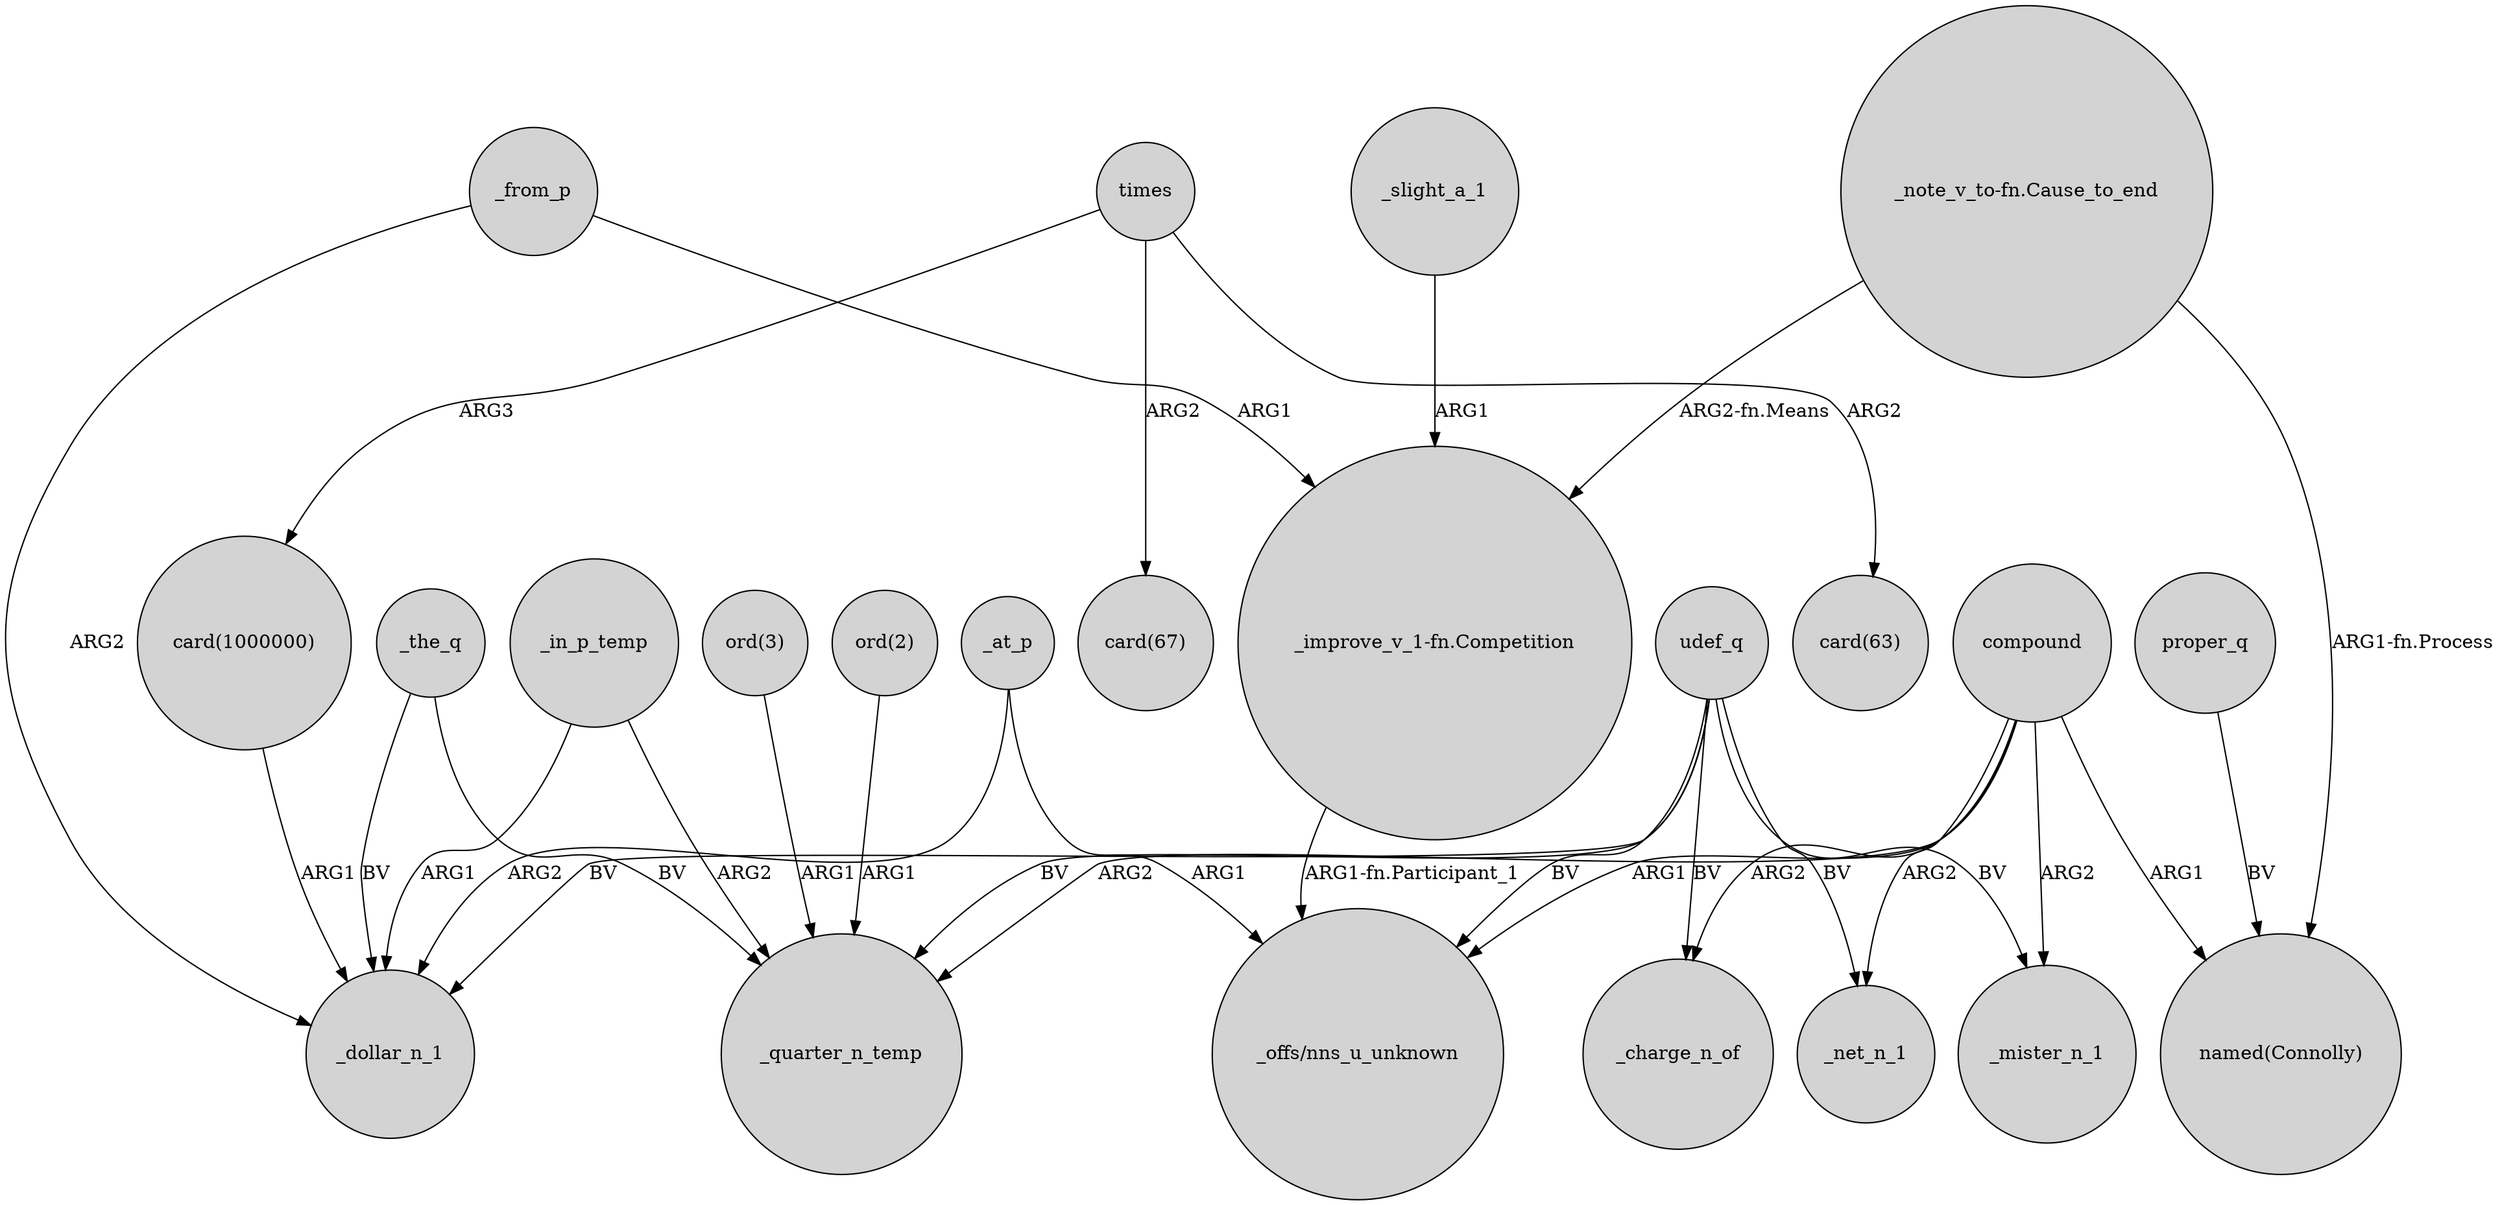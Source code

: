 digraph {
	node [shape=circle style=filled]
	_from_p -> "_improve_v_1-fn.Competition" [label=ARG1]
	_in_p_temp -> _quarter_n_temp [label=ARG2]
	compound -> _mister_n_1 [label=ARG2]
	compound -> _net_n_1 [label=ARG2]
	"ord(3)" -> _quarter_n_temp [label=ARG1]
	compound -> "named(Connolly)" [label=ARG1]
	_at_p -> "_offs/nns_u_unknown" [label=ARG1]
	compound -> _charge_n_of [label=ARG2]
	_the_q -> _quarter_n_temp [label=BV]
	times -> "card(1000000)" [label=ARG3]
	_the_q -> _dollar_n_1 [label=BV]
	udef_q -> _mister_n_1 [label=BV]
	_in_p_temp -> _dollar_n_1 [label=ARG1]
	udef_q -> "_offs/nns_u_unknown" [label=BV]
	_at_p -> _dollar_n_1 [label=ARG2]
	compound -> _quarter_n_temp [label=ARG2]
	"_improve_v_1-fn.Competition" -> "_offs/nns_u_unknown" [label="ARG1-fn.Participant_1"]
	udef_q -> _net_n_1 [label=BV]
	udef_q -> _dollar_n_1 [label=BV]
	"card(1000000)" -> _dollar_n_1 [label=ARG1]
	_slight_a_1 -> "_improve_v_1-fn.Competition" [label=ARG1]
	udef_q -> _charge_n_of [label=BV]
	udef_q -> _quarter_n_temp [label=BV]
	"ord(2)" -> _quarter_n_temp [label=ARG1]
	"_note_v_to-fn.Cause_to_end" -> "_improve_v_1-fn.Competition" [label="ARG2-fn.Means"]
	compound -> "_offs/nns_u_unknown" [label=ARG1]
	times -> "card(63)" [label=ARG2]
	times -> "card(67)" [label=ARG2]
	"_note_v_to-fn.Cause_to_end" -> "named(Connolly)" [label="ARG1-fn.Process"]
	proper_q -> "named(Connolly)" [label=BV]
	_from_p -> _dollar_n_1 [label=ARG2]
}
